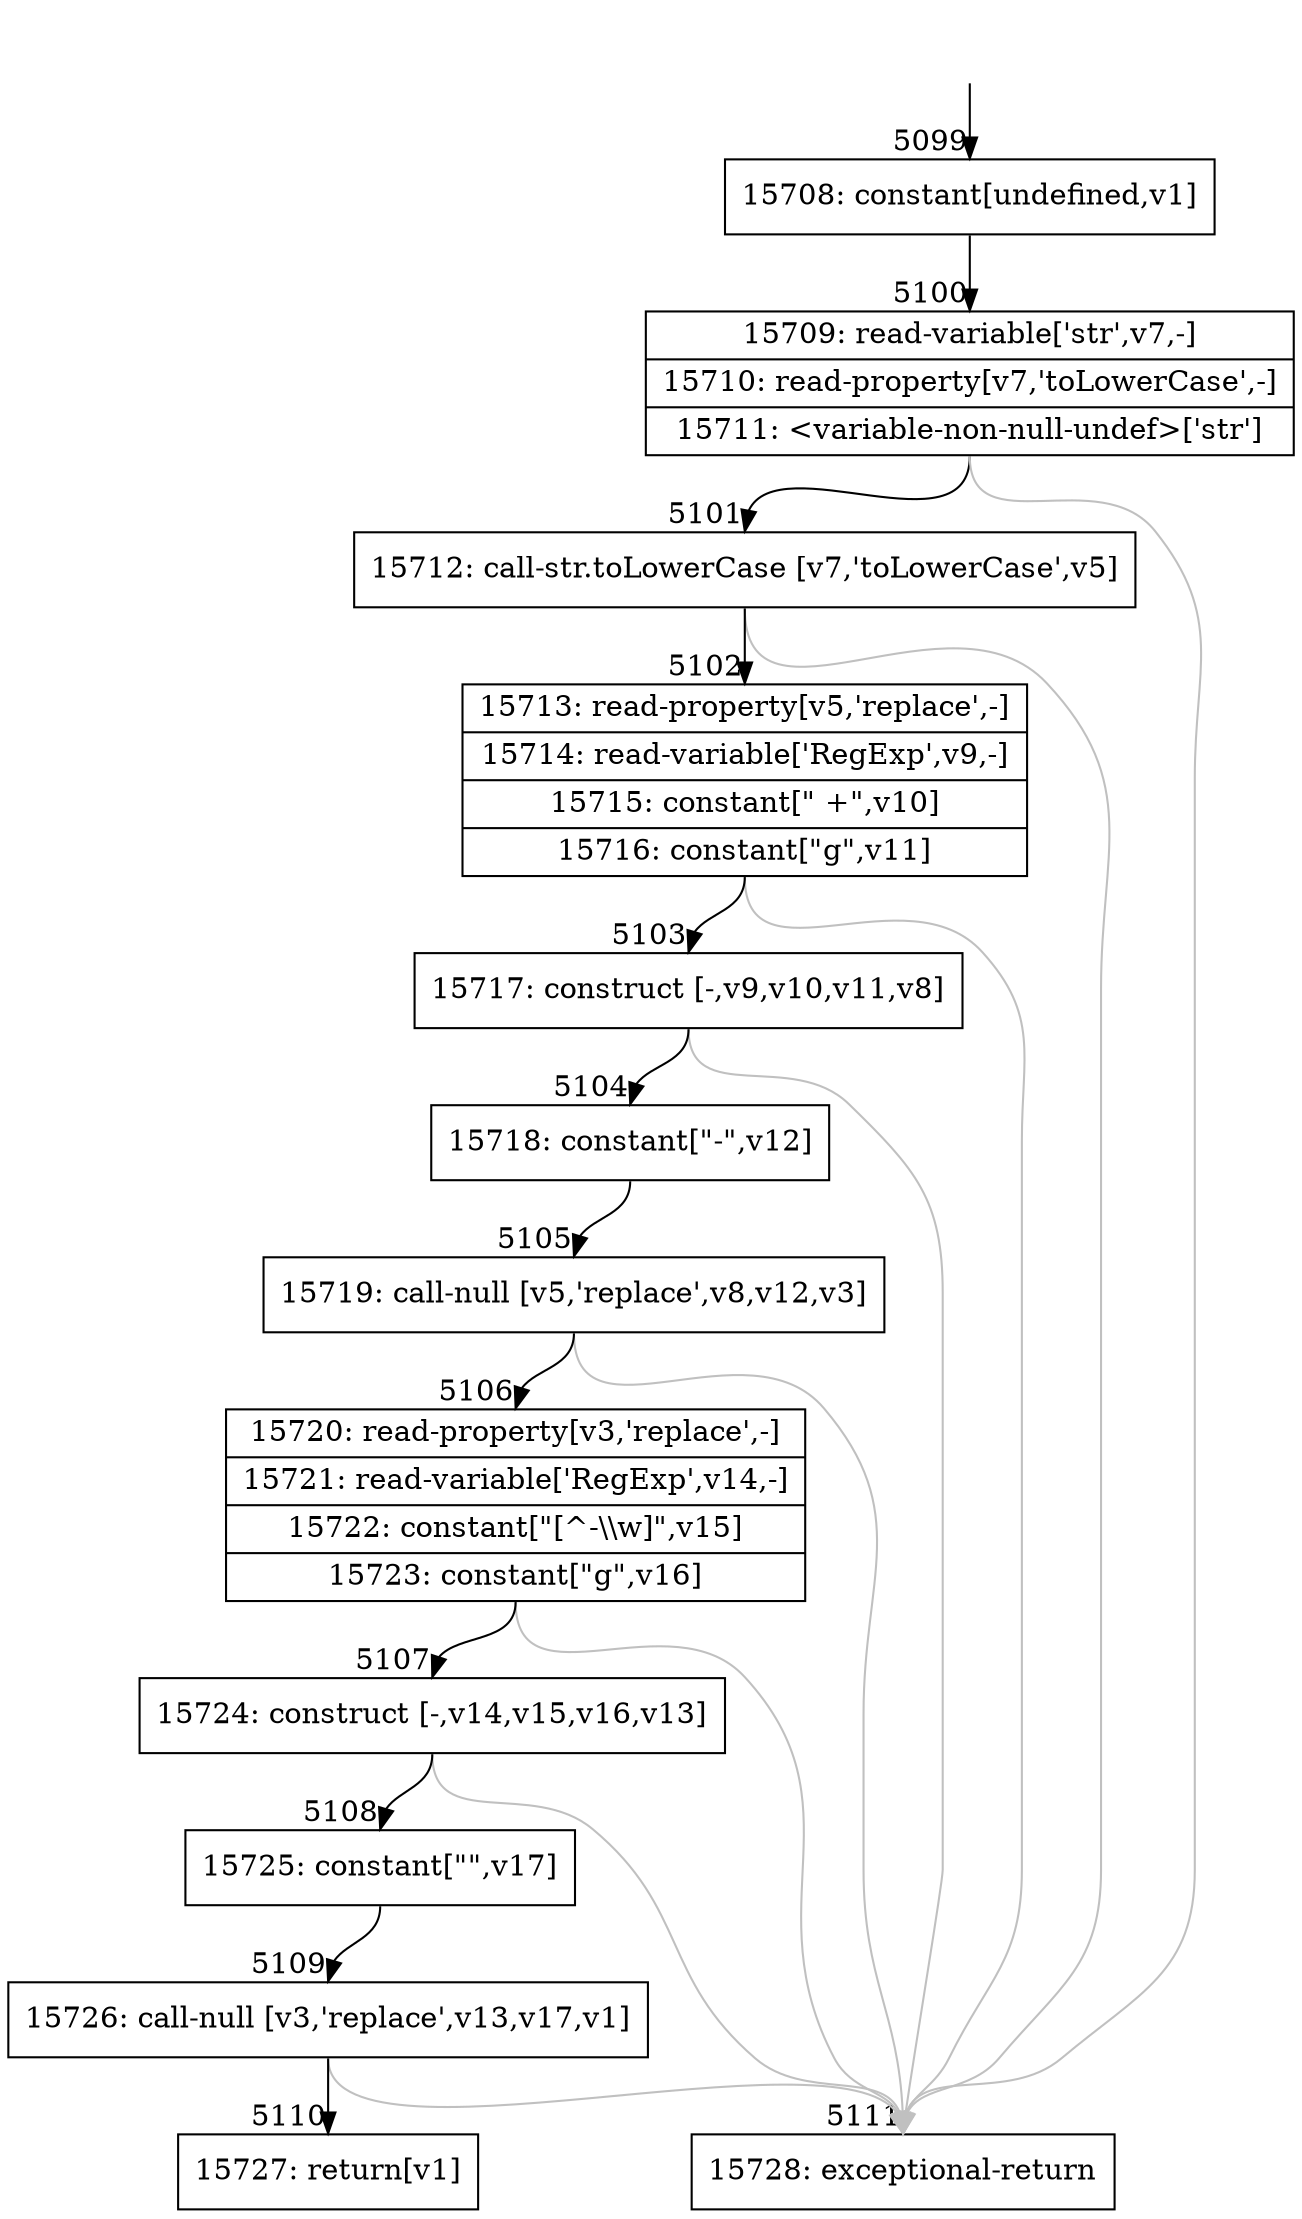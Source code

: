 digraph {
rankdir="TD"
BB_entry452[shape=none,label=""];
BB_entry452 -> BB5099 [tailport=s, headport=n, headlabel="    5099"]
BB5099 [shape=record label="{15708: constant[undefined,v1]}" ] 
BB5099 -> BB5100 [tailport=s, headport=n, headlabel="      5100"]
BB5100 [shape=record label="{15709: read-variable['str',v7,-]|15710: read-property[v7,'toLowerCase',-]|15711: \<variable-non-null-undef\>['str']}" ] 
BB5100 -> BB5101 [tailport=s, headport=n, headlabel="      5101"]
BB5100 -> BB5111 [tailport=s, headport=n, color=gray, headlabel="      5111"]
BB5101 [shape=record label="{15712: call-str.toLowerCase [v7,'toLowerCase',v5]}" ] 
BB5101 -> BB5102 [tailport=s, headport=n, headlabel="      5102"]
BB5101 -> BB5111 [tailport=s, headport=n, color=gray]
BB5102 [shape=record label="{15713: read-property[v5,'replace',-]|15714: read-variable['RegExp',v9,-]|15715: constant[\" +\",v10]|15716: constant[\"g\",v11]}" ] 
BB5102 -> BB5103 [tailport=s, headport=n, headlabel="      5103"]
BB5102 -> BB5111 [tailport=s, headport=n, color=gray]
BB5103 [shape=record label="{15717: construct [-,v9,v10,v11,v8]}" ] 
BB5103 -> BB5104 [tailport=s, headport=n, headlabel="      5104"]
BB5103 -> BB5111 [tailport=s, headport=n, color=gray]
BB5104 [shape=record label="{15718: constant[\"-\",v12]}" ] 
BB5104 -> BB5105 [tailport=s, headport=n, headlabel="      5105"]
BB5105 [shape=record label="{15719: call-null [v5,'replace',v8,v12,v3]}" ] 
BB5105 -> BB5106 [tailport=s, headport=n, headlabel="      5106"]
BB5105 -> BB5111 [tailport=s, headport=n, color=gray]
BB5106 [shape=record label="{15720: read-property[v3,'replace',-]|15721: read-variable['RegExp',v14,-]|15722: constant[\"[^-\\\\w]\",v15]|15723: constant[\"g\",v16]}" ] 
BB5106 -> BB5107 [tailport=s, headport=n, headlabel="      5107"]
BB5106 -> BB5111 [tailport=s, headport=n, color=gray]
BB5107 [shape=record label="{15724: construct [-,v14,v15,v16,v13]}" ] 
BB5107 -> BB5108 [tailport=s, headport=n, headlabel="      5108"]
BB5107 -> BB5111 [tailport=s, headport=n, color=gray]
BB5108 [shape=record label="{15725: constant[\"\",v17]}" ] 
BB5108 -> BB5109 [tailport=s, headport=n, headlabel="      5109"]
BB5109 [shape=record label="{15726: call-null [v3,'replace',v13,v17,v1]}" ] 
BB5109 -> BB5110 [tailport=s, headport=n, headlabel="      5110"]
BB5109 -> BB5111 [tailport=s, headport=n, color=gray]
BB5110 [shape=record label="{15727: return[v1]}" ] 
BB5111 [shape=record label="{15728: exceptional-return}" ] 
//#$~ 5935
}
